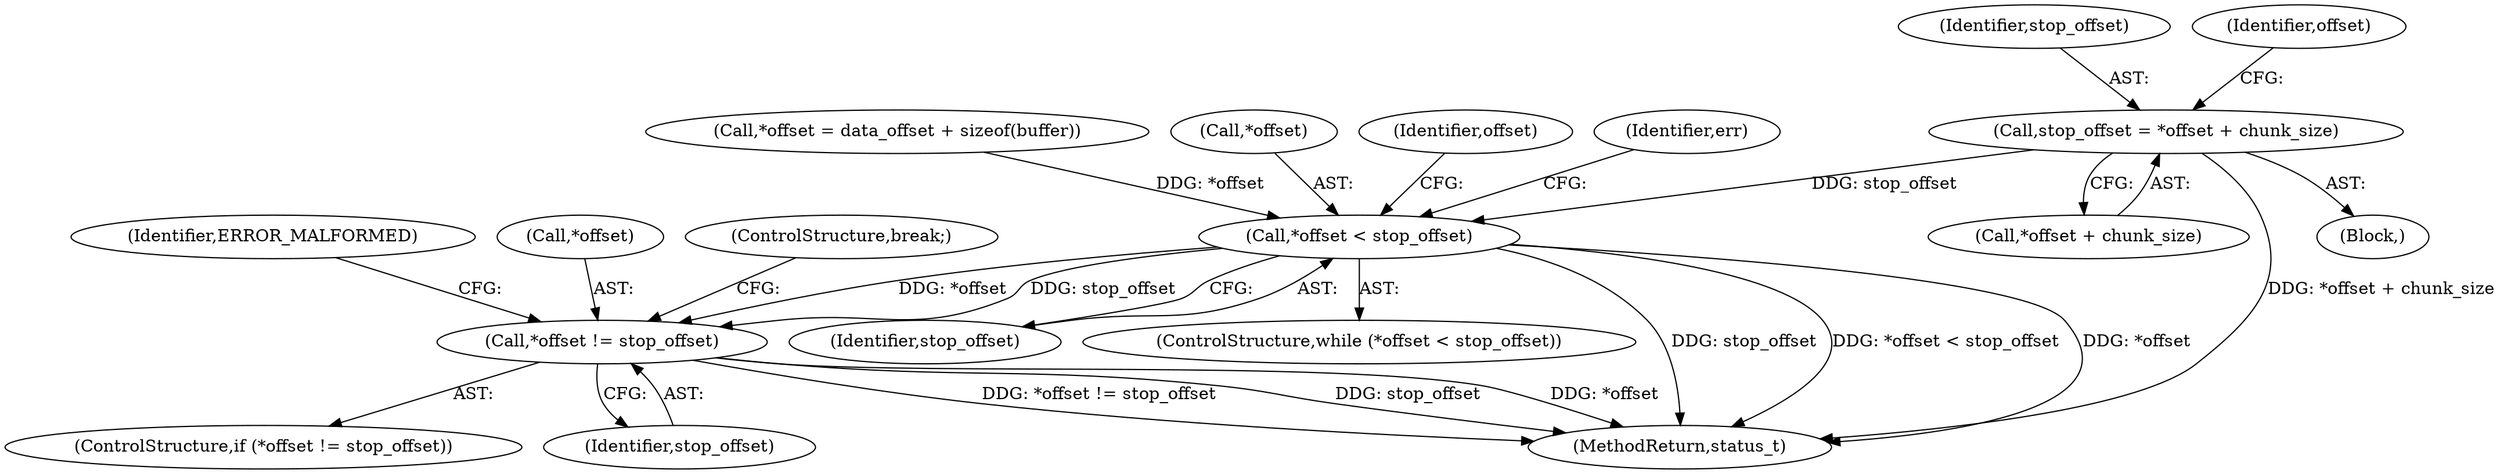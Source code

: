 digraph "0_Android_f4a88c8ed4f8186b3d6e2852993e063fc33ff231@integer" {
"1002267" [label="(Call,stop_offset = *offset + chunk_size)"];
"1002281" [label="(Call,*offset < stop_offset)"];
"1002302" [label="(Call,*offset != stop_offset)"];
"1002273" [label="(Call,*offset = data_offset + sizeof(buffer))"];
"1002302" [label="(Call,*offset != stop_offset)"];
"1002308" [label="(Identifier,ERROR_MALFORMED)"];
"1002284" [label="(Identifier,stop_offset)"];
"1002282" [label="(Call,*offset)"];
"1002281" [label="(Call,*offset < stop_offset)"];
"1002304" [label="(Identifier,offset)"];
"1002269" [label="(Call,*offset + chunk_size)"];
"1002268" [label="(Identifier,stop_offset)"];
"1002288" [label="(Identifier,err)"];
"1002303" [label="(Call,*offset)"];
"1002301" [label="(ControlStructure,if (*offset != stop_offset))"];
"1002267" [label="(Call,stop_offset = *offset + chunk_size)"];
"1002280" [label="(ControlStructure,while (*offset < stop_offset))"];
"1002305" [label="(Identifier,stop_offset)"];
"1002309" [label="(ControlStructure,break;)"];
"1002275" [label="(Identifier,offset)"];
"1002911" [label="(MethodReturn,status_t)"];
"1002224" [label="(Block,)"];
"1002267" -> "1002224"  [label="AST: "];
"1002267" -> "1002269"  [label="CFG: "];
"1002268" -> "1002267"  [label="AST: "];
"1002269" -> "1002267"  [label="AST: "];
"1002275" -> "1002267"  [label="CFG: "];
"1002267" -> "1002911"  [label="DDG: *offset + chunk_size"];
"1002267" -> "1002281"  [label="DDG: stop_offset"];
"1002281" -> "1002280"  [label="AST: "];
"1002281" -> "1002284"  [label="CFG: "];
"1002282" -> "1002281"  [label="AST: "];
"1002284" -> "1002281"  [label="AST: "];
"1002288" -> "1002281"  [label="CFG: "];
"1002304" -> "1002281"  [label="CFG: "];
"1002281" -> "1002911"  [label="DDG: stop_offset"];
"1002281" -> "1002911"  [label="DDG: *offset < stop_offset"];
"1002281" -> "1002911"  [label="DDG: *offset"];
"1002273" -> "1002281"  [label="DDG: *offset"];
"1002281" -> "1002302"  [label="DDG: *offset"];
"1002281" -> "1002302"  [label="DDG: stop_offset"];
"1002302" -> "1002301"  [label="AST: "];
"1002302" -> "1002305"  [label="CFG: "];
"1002303" -> "1002302"  [label="AST: "];
"1002305" -> "1002302"  [label="AST: "];
"1002308" -> "1002302"  [label="CFG: "];
"1002309" -> "1002302"  [label="CFG: "];
"1002302" -> "1002911"  [label="DDG: *offset != stop_offset"];
"1002302" -> "1002911"  [label="DDG: stop_offset"];
"1002302" -> "1002911"  [label="DDG: *offset"];
}
